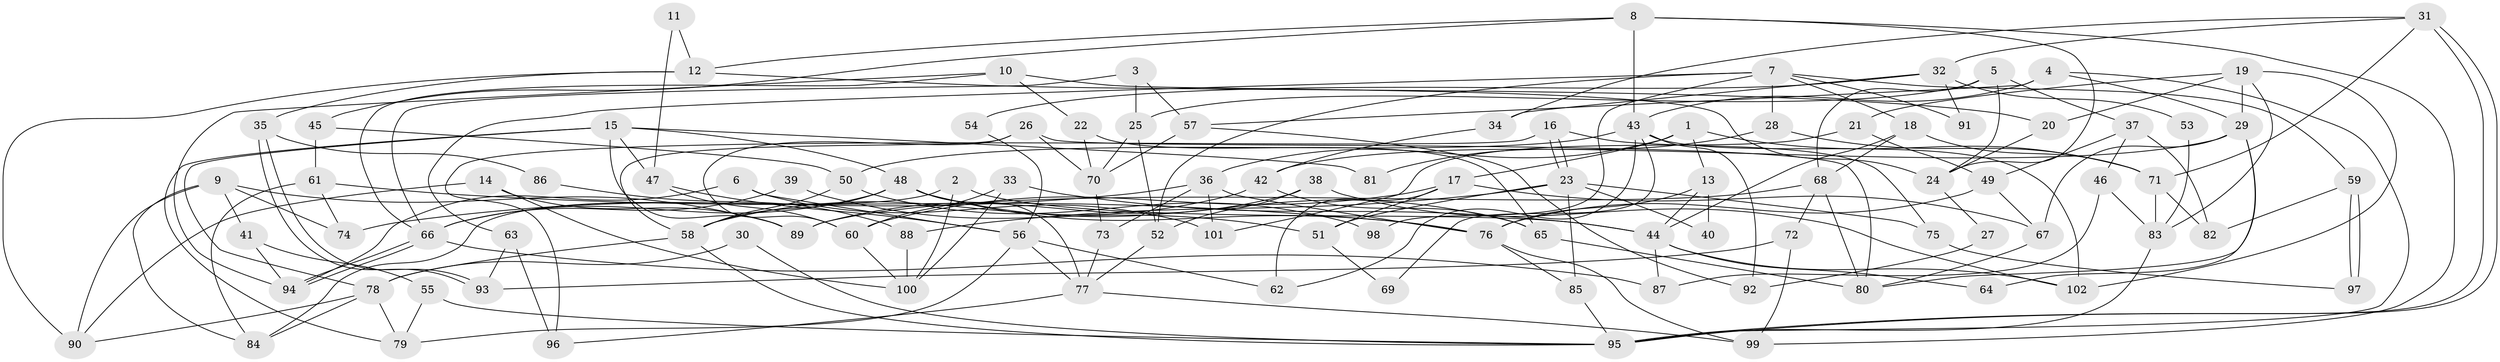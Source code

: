 // coarse degree distribution, {8: 0.08450704225352113, 3: 0.2676056338028169, 11: 0.014084507042253521, 6: 0.11267605633802817, 5: 0.1267605633802817, 7: 0.07042253521126761, 9: 0.028169014084507043, 2: 0.1267605633802817, 4: 0.15492957746478872, 10: 0.014084507042253521}
// Generated by graph-tools (version 1.1) at 2025/18/03/04/25 18:18:54]
// undirected, 102 vertices, 204 edges
graph export_dot {
graph [start="1"]
  node [color=gray90,style=filled];
  1;
  2;
  3;
  4;
  5;
  6;
  7;
  8;
  9;
  10;
  11;
  12;
  13;
  14;
  15;
  16;
  17;
  18;
  19;
  20;
  21;
  22;
  23;
  24;
  25;
  26;
  27;
  28;
  29;
  30;
  31;
  32;
  33;
  34;
  35;
  36;
  37;
  38;
  39;
  40;
  41;
  42;
  43;
  44;
  45;
  46;
  47;
  48;
  49;
  50;
  51;
  52;
  53;
  54;
  55;
  56;
  57;
  58;
  59;
  60;
  61;
  62;
  63;
  64;
  65;
  66;
  67;
  68;
  69;
  70;
  71;
  72;
  73;
  74;
  75;
  76;
  77;
  78;
  79;
  80;
  81;
  82;
  83;
  84;
  85;
  86;
  87;
  88;
  89;
  90;
  91;
  92;
  93;
  94;
  95;
  96;
  97;
  98;
  99;
  100;
  101;
  102;
  1 -- 17;
  1 -- 36;
  1 -- 13;
  1 -- 71;
  2 -- 44;
  2 -- 100;
  2 -- 84;
  3 -- 57;
  3 -- 66;
  3 -- 25;
  4 -- 29;
  4 -- 95;
  4 -- 43;
  4 -- 57;
  5 -- 25;
  5 -- 68;
  5 -- 24;
  5 -- 37;
  6 -- 101;
  6 -- 94;
  6 -- 56;
  7 -- 59;
  7 -- 18;
  7 -- 28;
  7 -- 52;
  7 -- 63;
  7 -- 91;
  7 -- 98;
  8 -- 24;
  8 -- 99;
  8 -- 12;
  8 -- 43;
  8 -- 45;
  9 -- 84;
  9 -- 90;
  9 -- 41;
  9 -- 74;
  9 -- 89;
  10 -- 94;
  10 -- 66;
  10 -- 22;
  10 -- 24;
  11 -- 47;
  11 -- 12;
  12 -- 90;
  12 -- 20;
  12 -- 35;
  13 -- 44;
  13 -- 40;
  13 -- 76;
  14 -- 100;
  14 -- 89;
  14 -- 90;
  15 -- 89;
  15 -- 78;
  15 -- 47;
  15 -- 48;
  15 -- 79;
  15 -- 81;
  16 -- 23;
  16 -- 23;
  16 -- 96;
  16 -- 75;
  17 -- 67;
  17 -- 60;
  17 -- 51;
  17 -- 62;
  18 -- 71;
  18 -- 68;
  18 -- 44;
  19 -- 83;
  19 -- 20;
  19 -- 21;
  19 -- 29;
  19 -- 102;
  20 -- 24;
  21 -- 49;
  21 -- 101;
  22 -- 70;
  22 -- 65;
  23 -- 85;
  23 -- 40;
  23 -- 51;
  23 -- 75;
  23 -- 88;
  24 -- 27;
  25 -- 52;
  25 -- 70;
  26 -- 70;
  26 -- 58;
  26 -- 60;
  26 -- 80;
  27 -- 92;
  28 -- 71;
  28 -- 81;
  29 -- 80;
  29 -- 42;
  29 -- 64;
  29 -- 67;
  30 -- 78;
  30 -- 95;
  31 -- 71;
  31 -- 95;
  31 -- 95;
  31 -- 32;
  31 -- 34;
  32 -- 34;
  32 -- 53;
  32 -- 54;
  32 -- 91;
  33 -- 60;
  33 -- 44;
  33 -- 100;
  34 -- 42;
  35 -- 93;
  35 -- 93;
  35 -- 86;
  36 -- 74;
  36 -- 76;
  36 -- 73;
  36 -- 101;
  37 -- 49;
  37 -- 46;
  37 -- 82;
  38 -- 102;
  38 -- 52;
  38 -- 89;
  39 -- 51;
  39 -- 66;
  41 -- 55;
  41 -- 94;
  42 -- 65;
  42 -- 58;
  43 -- 50;
  43 -- 62;
  43 -- 69;
  43 -- 92;
  43 -- 102;
  44 -- 102;
  44 -- 64;
  44 -- 87;
  45 -- 50;
  45 -- 61;
  46 -- 87;
  46 -- 83;
  47 -- 56;
  47 -- 60;
  48 -- 76;
  48 -- 58;
  48 -- 65;
  48 -- 66;
  48 -- 77;
  49 -- 67;
  49 -- 76;
  50 -- 58;
  50 -- 98;
  51 -- 69;
  52 -- 77;
  53 -- 83;
  54 -- 56;
  55 -- 95;
  55 -- 79;
  56 -- 62;
  56 -- 77;
  56 -- 79;
  57 -- 70;
  57 -- 92;
  58 -- 78;
  58 -- 95;
  59 -- 82;
  59 -- 97;
  59 -- 97;
  60 -- 100;
  61 -- 84;
  61 -- 74;
  61 -- 76;
  63 -- 93;
  63 -- 96;
  65 -- 80;
  66 -- 94;
  66 -- 94;
  66 -- 87;
  67 -- 80;
  68 -- 89;
  68 -- 80;
  68 -- 72;
  70 -- 73;
  71 -- 83;
  71 -- 82;
  72 -- 99;
  72 -- 93;
  73 -- 77;
  75 -- 97;
  76 -- 85;
  76 -- 99;
  77 -- 96;
  77 -- 99;
  78 -- 79;
  78 -- 84;
  78 -- 90;
  83 -- 95;
  85 -- 95;
  86 -- 88;
  88 -- 100;
}
